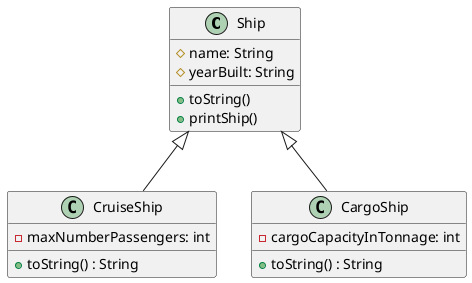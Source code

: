 @startuml
class Ship {
    # name: String
    # yearBuilt: String
    + toString()
    + printShip()
}

class CruiseShip {
    - maxNumberPassengers: int
    + toString() : String
}

class CargoShip {
    - cargoCapacityInTonnage: int
    + toString() : String
}

Ship <|-- CruiseShip
Ship <|-- CargoShip



@enduml